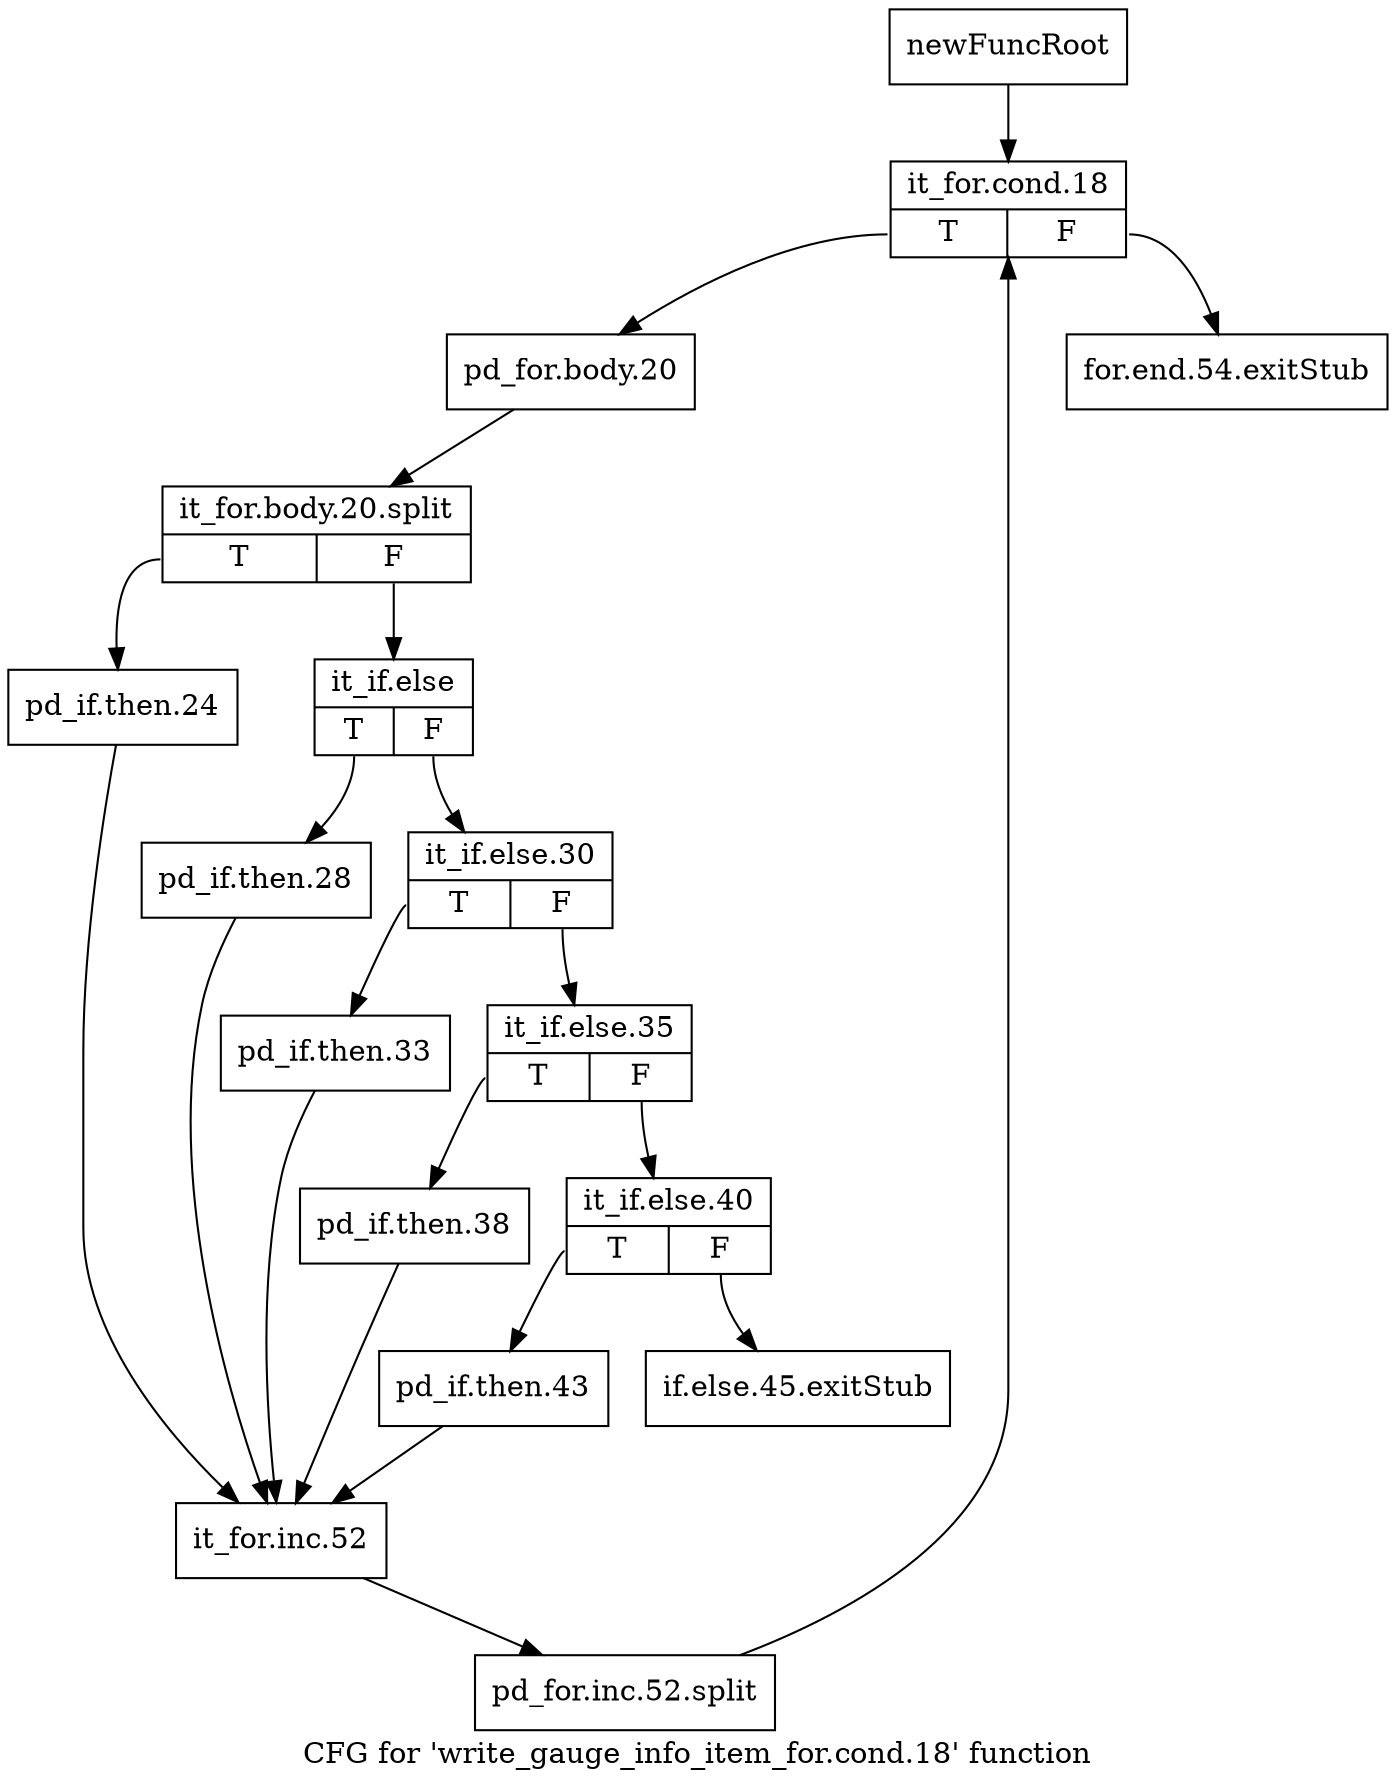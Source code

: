 digraph "CFG for 'write_gauge_info_item_for.cond.18' function" {
	label="CFG for 'write_gauge_info_item_for.cond.18' function";

	Node0x19997e0 [shape=record,label="{newFuncRoot}"];
	Node0x19997e0 -> Node0x19998d0;
	Node0x1999830 [shape=record,label="{for.end.54.exitStub}"];
	Node0x1999880 [shape=record,label="{if.else.45.exitStub}"];
	Node0x19998d0 [shape=record,label="{it_for.cond.18|{<s0>T|<s1>F}}"];
	Node0x19998d0:s0 -> Node0x1999920;
	Node0x19998d0:s1 -> Node0x1999830;
	Node0x1999920 [shape=record,label="{pd_for.body.20}"];
	Node0x1999920 -> Node0x1c15b20;
	Node0x1c15b20 [shape=record,label="{it_for.body.20.split|{<s0>T|<s1>F}}"];
	Node0x1c15b20:s0 -> Node0x1999bf0;
	Node0x1c15b20:s1 -> Node0x1999970;
	Node0x1999970 [shape=record,label="{it_if.else|{<s0>T|<s1>F}}"];
	Node0x1999970:s0 -> Node0x1999ba0;
	Node0x1999970:s1 -> Node0x19999c0;
	Node0x19999c0 [shape=record,label="{it_if.else.30|{<s0>T|<s1>F}}"];
	Node0x19999c0:s0 -> Node0x1999b50;
	Node0x19999c0:s1 -> Node0x1999a10;
	Node0x1999a10 [shape=record,label="{it_if.else.35|{<s0>T|<s1>F}}"];
	Node0x1999a10:s0 -> Node0x1999b00;
	Node0x1999a10:s1 -> Node0x1999a60;
	Node0x1999a60 [shape=record,label="{it_if.else.40|{<s0>T|<s1>F}}"];
	Node0x1999a60:s0 -> Node0x1999ab0;
	Node0x1999a60:s1 -> Node0x1999880;
	Node0x1999ab0 [shape=record,label="{pd_if.then.43}"];
	Node0x1999ab0 -> Node0x1999c40;
	Node0x1999b00 [shape=record,label="{pd_if.then.38}"];
	Node0x1999b00 -> Node0x1999c40;
	Node0x1999b50 [shape=record,label="{pd_if.then.33}"];
	Node0x1999b50 -> Node0x1999c40;
	Node0x1999ba0 [shape=record,label="{pd_if.then.28}"];
	Node0x1999ba0 -> Node0x1999c40;
	Node0x1999bf0 [shape=record,label="{pd_if.then.24}"];
	Node0x1999bf0 -> Node0x1999c40;
	Node0x1999c40 [shape=record,label="{it_for.inc.52}"];
	Node0x1999c40 -> Node0x1c15a50;
	Node0x1c15a50 [shape=record,label="{pd_for.inc.52.split}"];
	Node0x1c15a50 -> Node0x19998d0;
}
